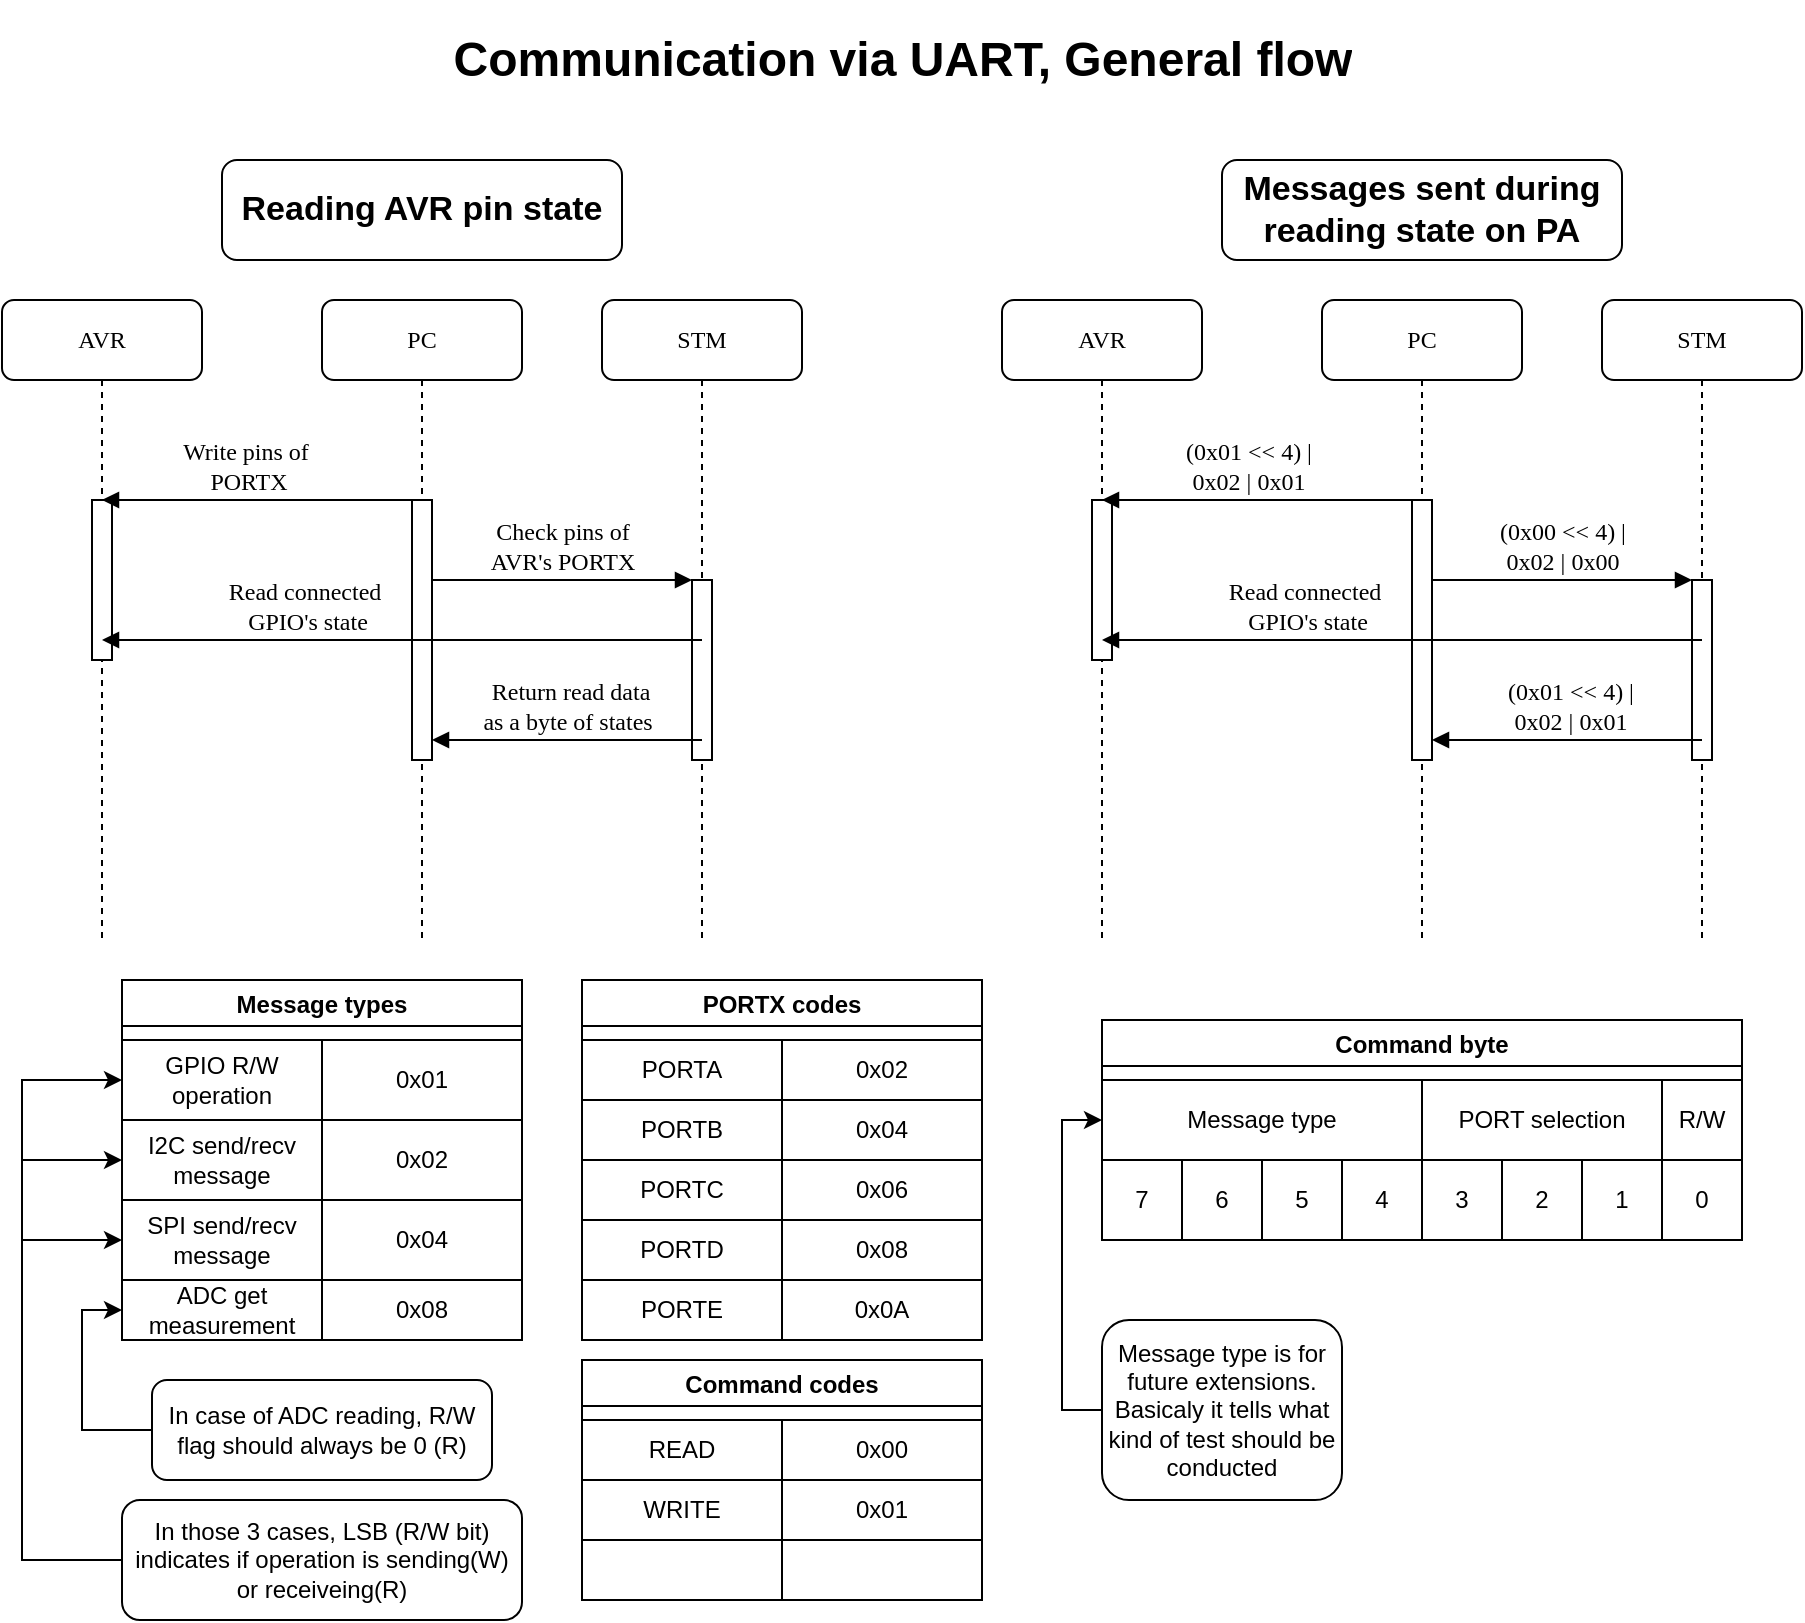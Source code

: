 <mxfile>
    <diagram name="Page-1" id="13e1069c-82ec-6db2-03f1-153e76fe0fe0">
        <mxGraphModel dx="688" dy="451" grid="1" gridSize="10" guides="1" tooltips="1" connect="1" arrows="1" fold="1" page="1" pageScale="1" pageWidth="1100" pageHeight="850" background="none" math="0" shadow="0">
            <root>
                <mxCell id="0"/>
                <mxCell id="1" parent="0"/>
                <mxCell id="7baba1c4bc27f4b0-2" value="AVR" style="shape=umlLifeline;perimeter=lifelinePerimeter;whiteSpace=wrap;html=1;container=1;collapsible=0;recursiveResize=0;outlineConnect=0;rounded=1;shadow=0;comic=0;labelBackgroundColor=none;strokeWidth=1;fontFamily=Verdana;fontSize=12;align=center;" parent="1" vertex="1">
                    <mxGeometry x="100" y="180" width="100" height="320" as="geometry"/>
                </mxCell>
                <mxCell id="7baba1c4bc27f4b0-10" value="" style="html=1;points=[];perimeter=orthogonalPerimeter;rounded=0;shadow=0;comic=0;labelBackgroundColor=none;strokeWidth=1;fontFamily=Verdana;fontSize=12;align=center;" parent="7baba1c4bc27f4b0-2" vertex="1">
                    <mxGeometry x="45" y="100" width="10" height="80" as="geometry"/>
                </mxCell>
                <mxCell id="7baba1c4bc27f4b0-3" value="PC" style="shape=umlLifeline;perimeter=lifelinePerimeter;whiteSpace=wrap;html=1;container=1;collapsible=0;recursiveResize=0;outlineConnect=0;rounded=1;shadow=0;comic=0;labelBackgroundColor=none;strokeWidth=1;fontFamily=Verdana;fontSize=12;align=center;" parent="1" vertex="1">
                    <mxGeometry x="260" y="180" width="100" height="320" as="geometry"/>
                </mxCell>
                <mxCell id="7baba1c4bc27f4b0-13" value="" style="html=1;points=[];perimeter=orthogonalPerimeter;rounded=0;shadow=0;comic=0;labelBackgroundColor=none;strokeWidth=1;fontFamily=Verdana;fontSize=12;align=center;" parent="7baba1c4bc27f4b0-3" vertex="1">
                    <mxGeometry x="45" y="100" width="10" height="130" as="geometry"/>
                </mxCell>
                <mxCell id="7baba1c4bc27f4b0-4" value="STM" style="shape=umlLifeline;perimeter=lifelinePerimeter;whiteSpace=wrap;html=1;container=1;collapsible=0;recursiveResize=0;outlineConnect=0;rounded=1;shadow=0;comic=0;labelBackgroundColor=none;strokeWidth=1;fontFamily=Verdana;fontSize=12;align=center;" parent="1" vertex="1">
                    <mxGeometry x="400" y="180" width="100" height="320" as="geometry"/>
                </mxCell>
                <mxCell id="7baba1c4bc27f4b0-16" value="" style="html=1;points=[];perimeter=orthogonalPerimeter;rounded=0;shadow=0;comic=0;labelBackgroundColor=none;strokeWidth=1;fontFamily=Verdana;fontSize=12;align=center;" parent="1" vertex="1">
                    <mxGeometry x="445" y="320" width="10" height="90" as="geometry"/>
                </mxCell>
                <mxCell id="7baba1c4bc27f4b0-17" value="Check pins of&lt;br&gt;AVR's PORTX" style="html=1;verticalAlign=bottom;endArrow=block;labelBackgroundColor=none;fontFamily=Verdana;fontSize=12;edgeStyle=elbowEdgeStyle;elbow=vertical;" parent="1" source="7baba1c4bc27f4b0-13" target="7baba1c4bc27f4b0-16" edge="1">
                    <mxGeometry relative="1" as="geometry">
                        <mxPoint x="370" y="320" as="sourcePoint"/>
                        <Array as="points">
                            <mxPoint x="320" y="320"/>
                        </Array>
                    </mxGeometry>
                </mxCell>
                <mxCell id="2" value="Write pins of&amp;nbsp;&lt;br&gt;PORTX" style="html=1;verticalAlign=bottom;endArrow=block;labelBackgroundColor=none;fontFamily=Verdana;fontSize=12;edgeStyle=elbowEdgeStyle;elbow=vertical;" parent="1" target="7baba1c4bc27f4b0-2" edge="1">
                    <mxGeometry x="0.087" relative="1" as="geometry">
                        <mxPoint x="310" y="280" as="sourcePoint"/>
                        <mxPoint x="290" y="330" as="targetPoint"/>
                        <Array as="points">
                            <mxPoint x="270" y="280"/>
                            <mxPoint x="270" y="290"/>
                        </Array>
                        <mxPoint as="offset"/>
                    </mxGeometry>
                </mxCell>
                <mxCell id="4" value="Read connected&lt;br&gt;&amp;nbsp;GPIO's state" style="html=1;verticalAlign=bottom;endArrow=block;labelBackgroundColor=none;fontFamily=Verdana;fontSize=12;edgeStyle=elbowEdgeStyle;elbow=vertical;" parent="1" target="7baba1c4bc27f4b0-2" edge="1">
                    <mxGeometry x="0.331" relative="1" as="geometry">
                        <mxPoint x="450" y="350" as="sourcePoint"/>
                        <mxPoint x="170" y="350" as="targetPoint"/>
                        <mxPoint as="offset"/>
                    </mxGeometry>
                </mxCell>
                <mxCell id="5" value="Return read data&lt;br&gt;as a byte of states&amp;nbsp;" style="html=1;verticalAlign=bottom;endArrow=block;labelBackgroundColor=none;fontFamily=Verdana;fontSize=12;edgeStyle=elbowEdgeStyle;elbow=vertical;" parent="1" target="7baba1c4bc27f4b0-13" edge="1">
                    <mxGeometry relative="1" as="geometry">
                        <mxPoint x="450" y="400" as="sourcePoint"/>
                        <mxPoint x="149.5" y="400" as="targetPoint"/>
                        <mxPoint x="1" as="offset"/>
                    </mxGeometry>
                </mxCell>
                <mxCell id="6" value="AVR" style="shape=umlLifeline;perimeter=lifelinePerimeter;whiteSpace=wrap;html=1;container=1;collapsible=0;recursiveResize=0;outlineConnect=0;rounded=1;shadow=0;comic=0;labelBackgroundColor=none;strokeWidth=1;fontFamily=Verdana;fontSize=12;align=center;" parent="1" vertex="1">
                    <mxGeometry x="600" y="180" width="100" height="320" as="geometry"/>
                </mxCell>
                <mxCell id="7" value="" style="html=1;points=[];perimeter=orthogonalPerimeter;rounded=0;shadow=0;comic=0;labelBackgroundColor=none;strokeWidth=1;fontFamily=Verdana;fontSize=12;align=center;" parent="6" vertex="1">
                    <mxGeometry x="45" y="100" width="10" height="80" as="geometry"/>
                </mxCell>
                <mxCell id="8" value="PC" style="shape=umlLifeline;perimeter=lifelinePerimeter;whiteSpace=wrap;html=1;container=1;collapsible=0;recursiveResize=0;outlineConnect=0;rounded=1;shadow=0;comic=0;labelBackgroundColor=none;strokeWidth=1;fontFamily=Verdana;fontSize=12;align=center;" parent="1" vertex="1">
                    <mxGeometry x="760" y="180" width="100" height="320" as="geometry"/>
                </mxCell>
                <mxCell id="9" value="" style="html=1;points=[];perimeter=orthogonalPerimeter;rounded=0;shadow=0;comic=0;labelBackgroundColor=none;strokeWidth=1;fontFamily=Verdana;fontSize=12;align=center;" parent="8" vertex="1">
                    <mxGeometry x="45" y="100" width="10" height="130" as="geometry"/>
                </mxCell>
                <mxCell id="10" value="STM" style="shape=umlLifeline;perimeter=lifelinePerimeter;whiteSpace=wrap;html=1;container=1;collapsible=0;recursiveResize=0;outlineConnect=0;rounded=1;shadow=0;comic=0;labelBackgroundColor=none;strokeWidth=1;fontFamily=Verdana;fontSize=12;align=center;" parent="1" vertex="1">
                    <mxGeometry x="900" y="180" width="100" height="320" as="geometry"/>
                </mxCell>
                <mxCell id="11" value="" style="html=1;points=[];perimeter=orthogonalPerimeter;rounded=0;shadow=0;comic=0;labelBackgroundColor=none;strokeWidth=1;fontFamily=Verdana;fontSize=12;align=center;" parent="1" vertex="1">
                    <mxGeometry x="945" y="320" width="10" height="90" as="geometry"/>
                </mxCell>
                <mxCell id="12" value="(0x00 &amp;lt;&amp;lt; 4) |&lt;br&gt;0x02 | 0x00" style="html=1;verticalAlign=bottom;endArrow=block;labelBackgroundColor=none;fontFamily=Verdana;fontSize=12;edgeStyle=elbowEdgeStyle;elbow=vertical;" parent="1" source="9" target="11" edge="1">
                    <mxGeometry relative="1" as="geometry">
                        <mxPoint x="870" y="320" as="sourcePoint"/>
                        <Array as="points">
                            <mxPoint x="820" y="320"/>
                        </Array>
                    </mxGeometry>
                </mxCell>
                <mxCell id="14" value="(0x01 &amp;lt;&amp;lt; 4) | &lt;br&gt;0x02 | 0x01" style="html=1;verticalAlign=bottom;endArrow=block;labelBackgroundColor=none;fontFamily=Verdana;fontSize=12;edgeStyle=elbowEdgeStyle;elbow=vertical;" parent="1" target="6" edge="1">
                    <mxGeometry x="0.087" relative="1" as="geometry">
                        <mxPoint x="810" y="280" as="sourcePoint"/>
                        <mxPoint x="790" y="330" as="targetPoint"/>
                        <Array as="points">
                            <mxPoint x="770" y="280"/>
                            <mxPoint x="770" y="290"/>
                        </Array>
                        <mxPoint as="offset"/>
                    </mxGeometry>
                </mxCell>
                <mxCell id="15" value="Read connected&lt;br&gt;&amp;nbsp;GPIO's state" style="html=1;verticalAlign=bottom;endArrow=block;labelBackgroundColor=none;fontFamily=Verdana;fontSize=12;edgeStyle=elbowEdgeStyle;elbow=vertical;" parent="1" target="6" edge="1">
                    <mxGeometry x="0.331" relative="1" as="geometry">
                        <mxPoint x="950" y="350" as="sourcePoint"/>
                        <mxPoint x="670" y="350" as="targetPoint"/>
                        <mxPoint as="offset"/>
                    </mxGeometry>
                </mxCell>
                <mxCell id="16" value="(0x01 &amp;lt;&amp;lt; 4) |&lt;br&gt;0x02 | 0x01" style="html=1;verticalAlign=bottom;endArrow=block;labelBackgroundColor=none;fontFamily=Verdana;fontSize=12;edgeStyle=elbowEdgeStyle;elbow=vertical;" parent="1" target="9" edge="1">
                    <mxGeometry relative="1" as="geometry">
                        <mxPoint x="950" y="400" as="sourcePoint"/>
                        <mxPoint x="649.5" y="400" as="targetPoint"/>
                        <mxPoint x="1" as="offset"/>
                    </mxGeometry>
                </mxCell>
                <mxCell id="17" value="&lt;h1&gt;Communication via UART, General flow&lt;/h1&gt;&lt;p&gt;&lt;br&gt;&lt;/p&gt;" style="text;html=1;strokeColor=none;fillColor=none;spacing=5;spacingTop=-20;whiteSpace=wrap;overflow=hidden;rounded=0;align=center;" parent="1" vertex="1">
                    <mxGeometry x="303" y="40" width="495" height="70" as="geometry"/>
                </mxCell>
                <mxCell id="18" value="&lt;b&gt;&lt;font style=&quot;font-size: 17px&quot;&gt;Reading AVR pin state&lt;/font&gt;&lt;/b&gt;" style="rounded=1;whiteSpace=wrap;html=1;" parent="1" vertex="1">
                    <mxGeometry x="210" y="110" width="200" height="50" as="geometry"/>
                </mxCell>
                <mxCell id="19" value="&lt;span style=&quot;font-size: 17px&quot;&gt;&lt;b&gt;Messages sent during reading state on PA&lt;/b&gt;&lt;/span&gt;" style="rounded=1;whiteSpace=wrap;html=1;" parent="1" vertex="1">
                    <mxGeometry x="710" y="110" width="200" height="50" as="geometry"/>
                </mxCell>
                <mxCell id="26" value="Command codes" style="swimlane;" parent="1" vertex="1">
                    <mxGeometry x="390" y="710" width="200" height="120" as="geometry"/>
                </mxCell>
                <mxCell id="39" value="READ" style="rounded=0;whiteSpace=wrap;html=1;" parent="26" vertex="1">
                    <mxGeometry y="30" width="100" height="30" as="geometry"/>
                </mxCell>
                <mxCell id="40" value="0x00" style="rounded=0;whiteSpace=wrap;html=1;" parent="26" vertex="1">
                    <mxGeometry x="100" y="30" width="100" height="30" as="geometry"/>
                </mxCell>
                <mxCell id="41" value="0x01" style="rounded=0;whiteSpace=wrap;html=1;" parent="26" vertex="1">
                    <mxGeometry x="100" y="60" width="100" height="30" as="geometry"/>
                </mxCell>
                <mxCell id="42" value="WRITE" style="rounded=0;whiteSpace=wrap;html=1;" parent="26" vertex="1">
                    <mxGeometry y="60" width="100" height="30" as="geometry"/>
                </mxCell>
                <mxCell id="43" value="" style="rounded=0;whiteSpace=wrap;html=1;" parent="26" vertex="1">
                    <mxGeometry x="100" y="90" width="100" height="30" as="geometry"/>
                </mxCell>
                <mxCell id="44" value="" style="rounded=0;whiteSpace=wrap;html=1;" parent="26" vertex="1">
                    <mxGeometry y="90" width="100" height="30" as="geometry"/>
                </mxCell>
                <mxCell id="45" value="PORTX codes" style="swimlane;" parent="1" vertex="1">
                    <mxGeometry x="390" y="520" width="200" height="180" as="geometry"/>
                </mxCell>
                <mxCell id="46" value="PORTA" style="rounded=0;whiteSpace=wrap;html=1;" parent="45" vertex="1">
                    <mxGeometry y="30" width="100" height="30" as="geometry"/>
                </mxCell>
                <mxCell id="47" value="0x02" style="rounded=0;whiteSpace=wrap;html=1;" parent="45" vertex="1">
                    <mxGeometry x="100" y="30" width="100" height="30" as="geometry"/>
                </mxCell>
                <mxCell id="48" value="0x04" style="rounded=0;whiteSpace=wrap;html=1;" parent="45" vertex="1">
                    <mxGeometry x="100" y="60" width="100" height="30" as="geometry"/>
                </mxCell>
                <mxCell id="49" value="PORTB" style="rounded=0;whiteSpace=wrap;html=1;" parent="45" vertex="1">
                    <mxGeometry y="60" width="100" height="30" as="geometry"/>
                </mxCell>
                <mxCell id="50" value="0x06" style="rounded=0;whiteSpace=wrap;html=1;" parent="45" vertex="1">
                    <mxGeometry x="100" y="90" width="100" height="30" as="geometry"/>
                </mxCell>
                <mxCell id="51" value="PORTC" style="rounded=0;whiteSpace=wrap;html=1;" parent="45" vertex="1">
                    <mxGeometry y="90" width="100" height="30" as="geometry"/>
                </mxCell>
                <mxCell id="52" value="0x08" style="rounded=0;whiteSpace=wrap;html=1;" parent="45" vertex="1">
                    <mxGeometry x="100" y="120" width="100" height="30" as="geometry"/>
                </mxCell>
                <mxCell id="53" value="PORTD" style="rounded=0;whiteSpace=wrap;html=1;" parent="45" vertex="1">
                    <mxGeometry y="120" width="100" height="30" as="geometry"/>
                </mxCell>
                <mxCell id="54" value="PORTE" style="rounded=0;whiteSpace=wrap;html=1;" parent="45" vertex="1">
                    <mxGeometry y="150" width="100" height="30" as="geometry"/>
                </mxCell>
                <mxCell id="55" value="0x0A" style="rounded=0;whiteSpace=wrap;html=1;" parent="45" vertex="1">
                    <mxGeometry x="100" y="150" width="100" height="30" as="geometry"/>
                </mxCell>
                <mxCell id="56" value="Command byte" style="swimlane;" parent="1" vertex="1">
                    <mxGeometry x="650" y="540" width="320" height="110" as="geometry"/>
                </mxCell>
                <mxCell id="57" value="PORT selection" style="rounded=0;whiteSpace=wrap;html=1;" parent="56" vertex="1">
                    <mxGeometry x="160" y="30" width="120" height="40" as="geometry"/>
                </mxCell>
                <mxCell id="58" value="7" style="rounded=0;whiteSpace=wrap;html=1;" parent="56" vertex="1">
                    <mxGeometry y="70" width="40" height="40" as="geometry"/>
                </mxCell>
                <mxCell id="59" value="6" style="rounded=0;whiteSpace=wrap;html=1;" parent="56" vertex="1">
                    <mxGeometry x="40" y="70" width="40" height="40" as="geometry"/>
                </mxCell>
                <mxCell id="60" value="5" style="rounded=0;whiteSpace=wrap;html=1;" parent="56" vertex="1">
                    <mxGeometry x="80" y="70" width="40" height="40" as="geometry"/>
                </mxCell>
                <mxCell id="61" value="4" style="rounded=0;whiteSpace=wrap;html=1;" parent="56" vertex="1">
                    <mxGeometry x="120" y="70" width="40" height="40" as="geometry"/>
                </mxCell>
                <mxCell id="62" value="3" style="rounded=0;whiteSpace=wrap;html=1;" parent="56" vertex="1">
                    <mxGeometry x="160" y="70" width="40" height="40" as="geometry"/>
                </mxCell>
                <mxCell id="63" value="2" style="rounded=0;whiteSpace=wrap;html=1;" parent="56" vertex="1">
                    <mxGeometry x="200" y="70" width="40" height="40" as="geometry"/>
                </mxCell>
                <mxCell id="64" value="1" style="rounded=0;whiteSpace=wrap;html=1;" parent="56" vertex="1">
                    <mxGeometry x="240" y="70" width="40" height="40" as="geometry"/>
                </mxCell>
                <mxCell id="65" value="0" style="rounded=0;whiteSpace=wrap;html=1;" parent="56" vertex="1">
                    <mxGeometry x="280" y="70" width="40" height="40" as="geometry"/>
                </mxCell>
                <mxCell id="66" value="R/W" style="rounded=0;whiteSpace=wrap;html=1;" parent="56" vertex="1">
                    <mxGeometry x="280" y="30" width="40" height="40" as="geometry"/>
                </mxCell>
                <mxCell id="67" value="Message type" style="rounded=0;whiteSpace=wrap;html=1;" parent="56" vertex="1">
                    <mxGeometry y="30" width="160" height="40" as="geometry"/>
                </mxCell>
                <mxCell id="69" style="edgeStyle=orthogonalEdgeStyle;rounded=0;orthogonalLoop=1;jettySize=auto;html=1;entryX=0;entryY=0.5;entryDx=0;entryDy=0;exitX=0;exitY=0.5;exitDx=0;exitDy=0;" parent="1" source="68" target="67" edge="1">
                    <mxGeometry relative="1" as="geometry"/>
                </mxCell>
                <mxCell id="68" value="Message type is for future extensions.&lt;br&gt;Basicaly it tells what&lt;br&gt;kind of test should be&lt;br&gt;conducted" style="rounded=1;whiteSpace=wrap;html=1;" parent="1" vertex="1">
                    <mxGeometry x="650" y="690" width="120" height="90" as="geometry"/>
                </mxCell>
                <mxCell id="70" value="Message types" style="swimlane;" vertex="1" parent="1">
                    <mxGeometry x="160" y="520" width="200" height="180" as="geometry"/>
                </mxCell>
                <mxCell id="71" value="GPIO R/W&lt;br&gt;operation" style="rounded=0;whiteSpace=wrap;html=1;" vertex="1" parent="70">
                    <mxGeometry y="30" width="100" height="40" as="geometry"/>
                </mxCell>
                <mxCell id="72" value="0x01" style="rounded=0;whiteSpace=wrap;html=1;" vertex="1" parent="70">
                    <mxGeometry x="100" y="30" width="100" height="40" as="geometry"/>
                </mxCell>
                <mxCell id="73" value="0x02" style="rounded=0;whiteSpace=wrap;html=1;" vertex="1" parent="70">
                    <mxGeometry x="100" y="70" width="100" height="40" as="geometry"/>
                </mxCell>
                <mxCell id="74" value="I2C send/recv&lt;br&gt;message" style="rounded=0;whiteSpace=wrap;html=1;" vertex="1" parent="70">
                    <mxGeometry y="70" width="100" height="40" as="geometry"/>
                </mxCell>
                <mxCell id="75" value="0x04" style="rounded=0;whiteSpace=wrap;html=1;" vertex="1" parent="70">
                    <mxGeometry x="100" y="110" width="100" height="40" as="geometry"/>
                </mxCell>
                <mxCell id="76" value="SPI send/recv&lt;br&gt;message" style="rounded=0;whiteSpace=wrap;html=1;" vertex="1" parent="70">
                    <mxGeometry y="110" width="100" height="40" as="geometry"/>
                </mxCell>
                <mxCell id="77" value="0x08" style="rounded=0;whiteSpace=wrap;html=1;" vertex="1" parent="70">
                    <mxGeometry x="100" y="150" width="100" height="30" as="geometry"/>
                </mxCell>
                <mxCell id="78" value="ADC get&lt;br&gt;measurement" style="rounded=0;whiteSpace=wrap;html=1;" vertex="1" parent="70">
                    <mxGeometry y="150" width="100" height="30" as="geometry"/>
                </mxCell>
                <mxCell id="82" style="edgeStyle=orthogonalEdgeStyle;rounded=0;orthogonalLoop=1;jettySize=auto;html=1;entryX=0;entryY=0.5;entryDx=0;entryDy=0;exitX=0;exitY=0.5;exitDx=0;exitDy=0;" edge="1" parent="1" source="81" target="71">
                    <mxGeometry relative="1" as="geometry">
                        <Array as="points">
                            <mxPoint x="110" y="810"/>
                            <mxPoint x="110" y="570"/>
                        </Array>
                    </mxGeometry>
                </mxCell>
                <mxCell id="83" style="edgeStyle=orthogonalEdgeStyle;rounded=0;orthogonalLoop=1;jettySize=auto;html=1;entryX=0;entryY=0.5;entryDx=0;entryDy=0;exitX=0;exitY=0.5;exitDx=0;exitDy=0;" edge="1" parent="1" source="81" target="74">
                    <mxGeometry relative="1" as="geometry">
                        <Array as="points">
                            <mxPoint x="110" y="810"/>
                            <mxPoint x="110" y="610"/>
                        </Array>
                    </mxGeometry>
                </mxCell>
                <mxCell id="84" style="edgeStyle=orthogonalEdgeStyle;rounded=0;orthogonalLoop=1;jettySize=auto;html=1;entryX=0;entryY=0.5;entryDx=0;entryDy=0;exitX=0;exitY=0.5;exitDx=0;exitDy=0;" edge="1" parent="1" source="81" target="76">
                    <mxGeometry relative="1" as="geometry">
                        <Array as="points">
                            <mxPoint x="110" y="810"/>
                            <mxPoint x="110" y="650"/>
                        </Array>
                    </mxGeometry>
                </mxCell>
                <mxCell id="81" value="In those 3 cases, LSB (R/W bit) indicates if operation is sending(W) or receiveing(R)" style="rounded=1;whiteSpace=wrap;html=1;" vertex="1" parent="1">
                    <mxGeometry x="160" y="780" width="200" height="60" as="geometry"/>
                </mxCell>
                <mxCell id="86" style="edgeStyle=orthogonalEdgeStyle;rounded=0;orthogonalLoop=1;jettySize=auto;html=1;entryX=0;entryY=0.5;entryDx=0;entryDy=0;exitX=0;exitY=0.5;exitDx=0;exitDy=0;" edge="1" parent="1" source="85" target="78">
                    <mxGeometry relative="1" as="geometry"/>
                </mxCell>
                <mxCell id="85" value="In case of ADC reading, R/W flag should always be 0 (R)" style="rounded=1;whiteSpace=wrap;html=1;" vertex="1" parent="1">
                    <mxGeometry x="175" y="720" width="170" height="50" as="geometry"/>
                </mxCell>
            </root>
        </mxGraphModel>
    </diagram>
</mxfile>